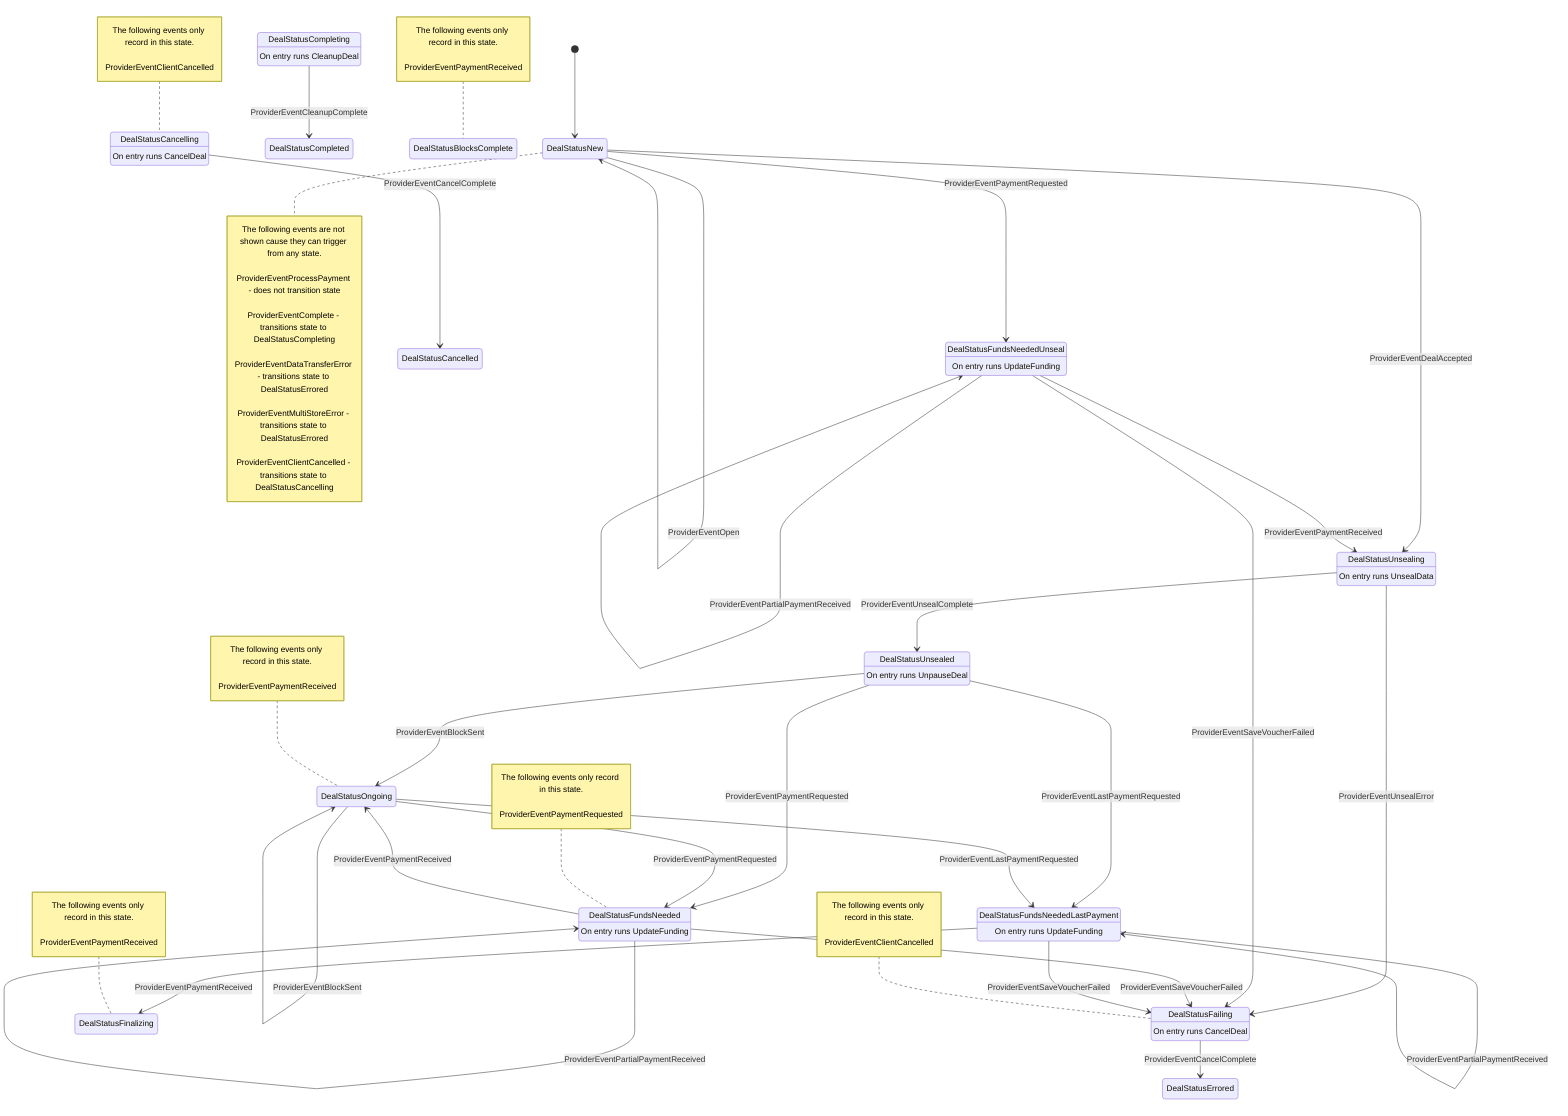 stateDiagram-v2
	state "DealStatusNew" as DealStatusNew
	state "DealStatusUnsealing" as DealStatusUnsealing
	state "DealStatusUnsealed" as DealStatusUnsealed
	state "DealStatusFundsNeededUnseal" as DealStatusFundsNeededUnseal
	state "DealStatusFailing" as DealStatusFailing
	state "DealStatusFundsNeeded" as DealStatusFundsNeeded
	state "DealStatusOngoing" as DealStatusOngoing
	state "DealStatusFundsNeededLastPayment" as DealStatusFundsNeededLastPayment
	state "DealStatusCompleted" as DealStatusCompleted
	state "DealStatusErrored" as DealStatusErrored
	state "DealStatusBlocksComplete" as DealStatusBlocksComplete
	state "DealStatusFinalizing" as DealStatusFinalizing
	state "DealStatusCompleting" as DealStatusCompleting
	state "DealStatusCancelling" as DealStatusCancelling
	state "DealStatusCancelled" as DealStatusCancelled
	DealStatusUnsealing : On entry runs UnsealData
	DealStatusUnsealed : On entry runs UnpauseDeal
	DealStatusFundsNeededUnseal : On entry runs UpdateFunding
	DealStatusFailing : On entry runs CancelDeal
	DealStatusFundsNeeded : On entry runs UpdateFunding
	DealStatusFundsNeededLastPayment : On entry runs UpdateFunding
	DealStatusCompleting : On entry runs CleanupDeal
	DealStatusCancelling : On entry runs CancelDeal
	[*] --> DealStatusNew
	note right of DealStatusNew
		The following events are not shown cause they can trigger from any state.

		ProviderEventProcessPayment - does not transition state
		ProviderEventComplete - transitions state to DealStatusCompleting
		ProviderEventDataTransferError - transitions state to DealStatusErrored
		ProviderEventMultiStoreError - transitions state to DealStatusErrored
		ProviderEventClientCancelled - transitions state to DealStatusCancelling
	end note
	DealStatusNew --> DealStatusNew : ProviderEventOpen
	DealStatusNew --> DealStatusUnsealing : ProviderEventDealAccepted
	DealStatusFundsNeededUnseal --> DealStatusFundsNeededUnseal : ProviderEventDealAccepted
	DealStatusUnsealing --> DealStatusFailing : ProviderEventUnsealError
	DealStatusUnsealing --> DealStatusUnsealed : ProviderEventUnsealComplete
	DealStatusUnsealed --> DealStatusOngoing : ProviderEventBlockSent
	DealStatusOngoing --> DealStatusOngoing : ProviderEventBlockSent
	DealStatusNew --> DealStatusFundsNeededUnseal : ProviderEventPaymentRequested
	DealStatusUnsealed --> DealStatusFundsNeeded : ProviderEventPaymentRequested
	DealStatusOngoing --> DealStatusFundsNeeded : ProviderEventPaymentRequested
	DealStatusUnsealed --> DealStatusFundsNeededLastPayment : ProviderEventLastPaymentRequested
	DealStatusOngoing --> DealStatusFundsNeededLastPayment : ProviderEventLastPaymentRequested
	DealStatusFundsNeededUnseal --> DealStatusFailing : ProviderEventSaveVoucherFailed
	DealStatusFundsNeeded --> DealStatusFailing : ProviderEventSaveVoucherFailed
	DealStatusFundsNeededLastPayment --> DealStatusFailing : ProviderEventSaveVoucherFailed
	DealStatusFundsNeededUnseal --> DealStatusFundsNeededUnseal : ProviderEventPartialPaymentReceived
	DealStatusFundsNeeded --> DealStatusFundsNeeded : ProviderEventPartialPaymentReceived
	DealStatusFundsNeededLastPayment --> DealStatusFundsNeededLastPayment : ProviderEventPartialPaymentReceived
	DealStatusFundsNeededUnseal --> DealStatusUnsealing : ProviderEventPaymentReceived
	DealStatusFundsNeeded --> DealStatusOngoing : ProviderEventPaymentReceived
	DealStatusFundsNeededLastPayment --> DealStatusFinalizing : ProviderEventPaymentReceived
	DealStatusCompleting --> DealStatusCompleted : ProviderEventCleanupComplete
	DealStatusFailing --> DealStatusErrored : ProviderEventCancelComplete
	DealStatusCancelling --> DealStatusCancelled : ProviderEventCancelComplete

	note left of DealStatusFailing : The following events only record in this state.<br><br>ProviderEventClientCancelled


	note left of DealStatusFundsNeeded : The following events only record in this state.<br><br>ProviderEventPaymentRequested


	note left of DealStatusOngoing : The following events only record in this state.<br><br>ProviderEventPaymentReceived


	note left of DealStatusBlocksComplete : The following events only record in this state.<br><br>ProviderEventPaymentReceived


	note left of DealStatusFinalizing : The following events only record in this state.<br><br>ProviderEventPaymentReceived


	note left of DealStatusCancelling : The following events only record in this state.<br><br>ProviderEventClientCancelled